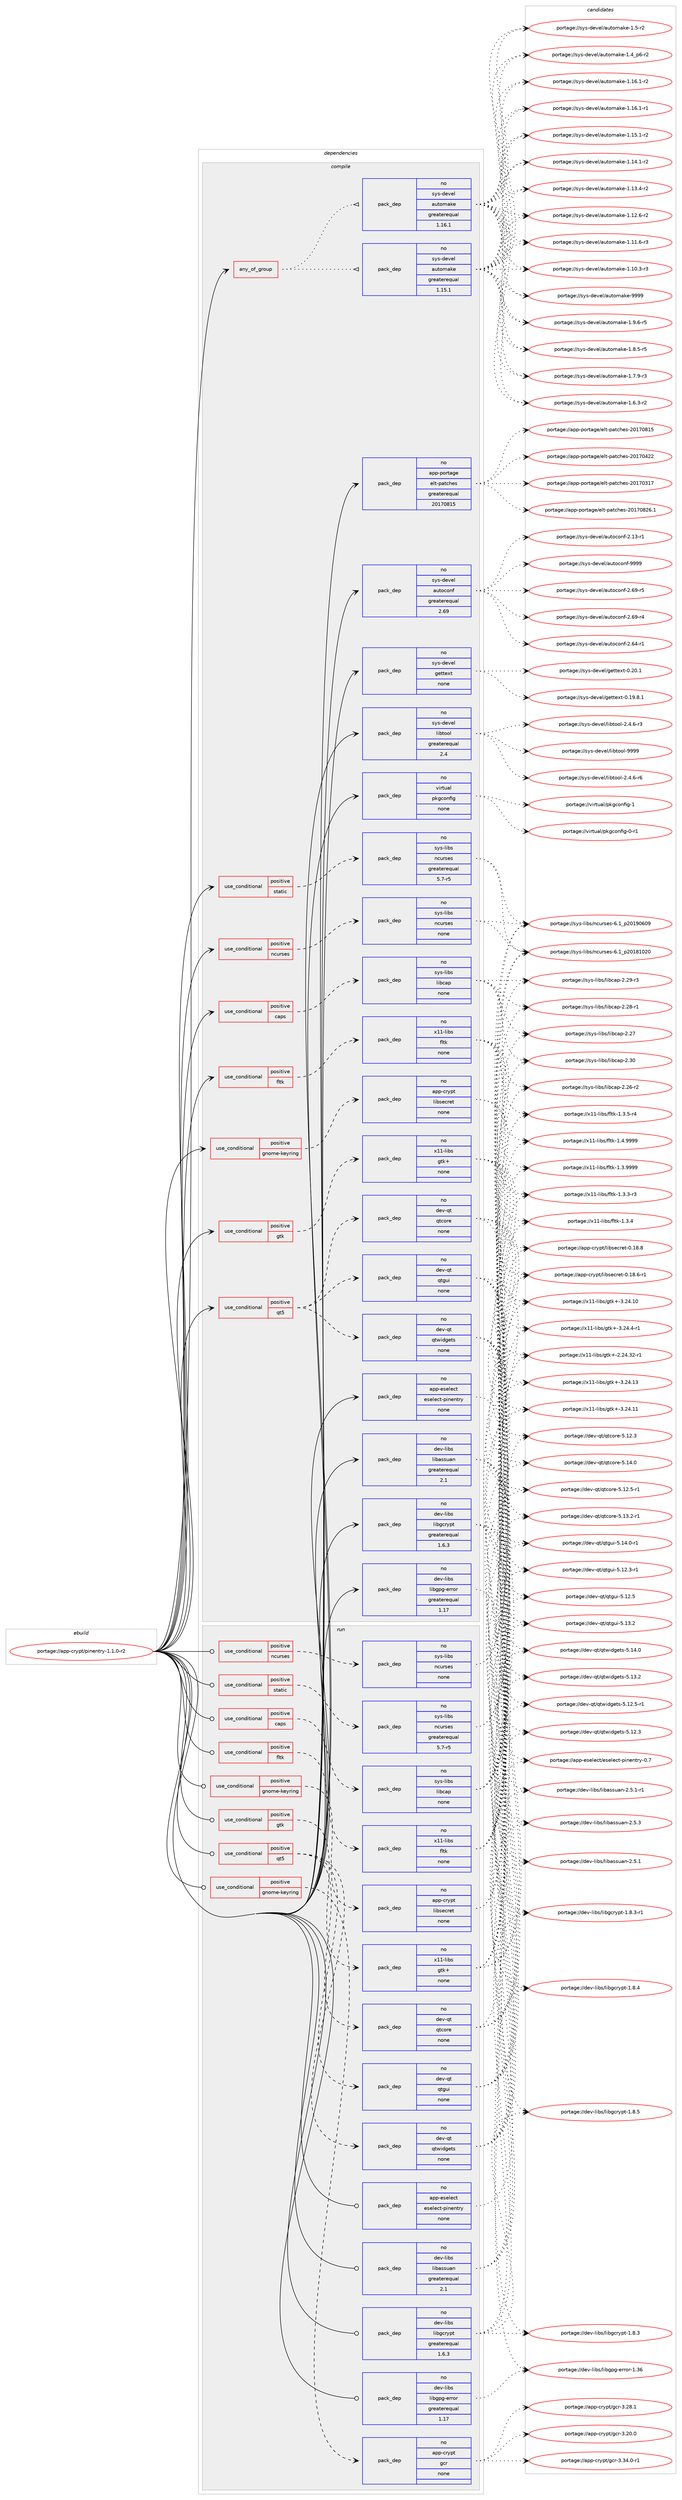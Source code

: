 digraph prolog {

# *************
# Graph options
# *************

newrank=true;
concentrate=true;
compound=true;
graph [rankdir=LR,fontname=Helvetica,fontsize=10,ranksep=1.5];#, ranksep=2.5, nodesep=0.2];
edge  [arrowhead=vee];
node  [fontname=Helvetica,fontsize=10];

# **********
# The ebuild
# **********

subgraph cluster_leftcol {
color=gray;
label=<<i>ebuild</i>>;
id [label="portage://app-crypt/pinentry-1.1.0-r2", color=red, width=4, href="../app-crypt/pinentry-1.1.0-r2.svg"];
}

# ****************
# The dependencies
# ****************

subgraph cluster_midcol {
color=gray;
label=<<i>dependencies</i>>;
subgraph cluster_compile {
fillcolor="#eeeeee";
style=filled;
label=<<i>compile</i>>;
subgraph any8232 {
dependency641762 [label=<<TABLE BORDER="0" CELLBORDER="1" CELLSPACING="0" CELLPADDING="4"><TR><TD CELLPADDING="10">any_of_group</TD></TR></TABLE>>, shape=none, color=red];subgraph pack482035 {
dependency641763 [label=<<TABLE BORDER="0" CELLBORDER="1" CELLSPACING="0" CELLPADDING="4" WIDTH="220"><TR><TD ROWSPAN="6" CELLPADDING="30">pack_dep</TD></TR><TR><TD WIDTH="110">no</TD></TR><TR><TD>sys-devel</TD></TR><TR><TD>automake</TD></TR><TR><TD>greaterequal</TD></TR><TR><TD>1.16.1</TD></TR></TABLE>>, shape=none, color=blue];
}
dependency641762:e -> dependency641763:w [weight=20,style="dotted",arrowhead="oinv"];
subgraph pack482036 {
dependency641764 [label=<<TABLE BORDER="0" CELLBORDER="1" CELLSPACING="0" CELLPADDING="4" WIDTH="220"><TR><TD ROWSPAN="6" CELLPADDING="30">pack_dep</TD></TR><TR><TD WIDTH="110">no</TD></TR><TR><TD>sys-devel</TD></TR><TR><TD>automake</TD></TR><TR><TD>greaterequal</TD></TR><TR><TD>1.15.1</TD></TR></TABLE>>, shape=none, color=blue];
}
dependency641762:e -> dependency641764:w [weight=20,style="dotted",arrowhead="oinv"];
}
id:e -> dependency641762:w [weight=20,style="solid",arrowhead="vee"];
subgraph cond151204 {
dependency641765 [label=<<TABLE BORDER="0" CELLBORDER="1" CELLSPACING="0" CELLPADDING="4"><TR><TD ROWSPAN="3" CELLPADDING="10">use_conditional</TD></TR><TR><TD>positive</TD></TR><TR><TD>caps</TD></TR></TABLE>>, shape=none, color=red];
subgraph pack482037 {
dependency641766 [label=<<TABLE BORDER="0" CELLBORDER="1" CELLSPACING="0" CELLPADDING="4" WIDTH="220"><TR><TD ROWSPAN="6" CELLPADDING="30">pack_dep</TD></TR><TR><TD WIDTH="110">no</TD></TR><TR><TD>sys-libs</TD></TR><TR><TD>libcap</TD></TR><TR><TD>none</TD></TR><TR><TD></TD></TR></TABLE>>, shape=none, color=blue];
}
dependency641765:e -> dependency641766:w [weight=20,style="dashed",arrowhead="vee"];
}
id:e -> dependency641765:w [weight=20,style="solid",arrowhead="vee"];
subgraph cond151205 {
dependency641767 [label=<<TABLE BORDER="0" CELLBORDER="1" CELLSPACING="0" CELLPADDING="4"><TR><TD ROWSPAN="3" CELLPADDING="10">use_conditional</TD></TR><TR><TD>positive</TD></TR><TR><TD>fltk</TD></TR></TABLE>>, shape=none, color=red];
subgraph pack482038 {
dependency641768 [label=<<TABLE BORDER="0" CELLBORDER="1" CELLSPACING="0" CELLPADDING="4" WIDTH="220"><TR><TD ROWSPAN="6" CELLPADDING="30">pack_dep</TD></TR><TR><TD WIDTH="110">no</TD></TR><TR><TD>x11-libs</TD></TR><TR><TD>fltk</TD></TR><TR><TD>none</TD></TR><TR><TD></TD></TR></TABLE>>, shape=none, color=blue];
}
dependency641767:e -> dependency641768:w [weight=20,style="dashed",arrowhead="vee"];
}
id:e -> dependency641767:w [weight=20,style="solid",arrowhead="vee"];
subgraph cond151206 {
dependency641769 [label=<<TABLE BORDER="0" CELLBORDER="1" CELLSPACING="0" CELLPADDING="4"><TR><TD ROWSPAN="3" CELLPADDING="10">use_conditional</TD></TR><TR><TD>positive</TD></TR><TR><TD>gnome-keyring</TD></TR></TABLE>>, shape=none, color=red];
subgraph pack482039 {
dependency641770 [label=<<TABLE BORDER="0" CELLBORDER="1" CELLSPACING="0" CELLPADDING="4" WIDTH="220"><TR><TD ROWSPAN="6" CELLPADDING="30">pack_dep</TD></TR><TR><TD WIDTH="110">no</TD></TR><TR><TD>app-crypt</TD></TR><TR><TD>libsecret</TD></TR><TR><TD>none</TD></TR><TR><TD></TD></TR></TABLE>>, shape=none, color=blue];
}
dependency641769:e -> dependency641770:w [weight=20,style="dashed",arrowhead="vee"];
}
id:e -> dependency641769:w [weight=20,style="solid",arrowhead="vee"];
subgraph cond151207 {
dependency641771 [label=<<TABLE BORDER="0" CELLBORDER="1" CELLSPACING="0" CELLPADDING="4"><TR><TD ROWSPAN="3" CELLPADDING="10">use_conditional</TD></TR><TR><TD>positive</TD></TR><TR><TD>gtk</TD></TR></TABLE>>, shape=none, color=red];
subgraph pack482040 {
dependency641772 [label=<<TABLE BORDER="0" CELLBORDER="1" CELLSPACING="0" CELLPADDING="4" WIDTH="220"><TR><TD ROWSPAN="6" CELLPADDING="30">pack_dep</TD></TR><TR><TD WIDTH="110">no</TD></TR><TR><TD>x11-libs</TD></TR><TR><TD>gtk+</TD></TR><TR><TD>none</TD></TR><TR><TD></TD></TR></TABLE>>, shape=none, color=blue];
}
dependency641771:e -> dependency641772:w [weight=20,style="dashed",arrowhead="vee"];
}
id:e -> dependency641771:w [weight=20,style="solid",arrowhead="vee"];
subgraph cond151208 {
dependency641773 [label=<<TABLE BORDER="0" CELLBORDER="1" CELLSPACING="0" CELLPADDING="4"><TR><TD ROWSPAN="3" CELLPADDING="10">use_conditional</TD></TR><TR><TD>positive</TD></TR><TR><TD>ncurses</TD></TR></TABLE>>, shape=none, color=red];
subgraph pack482041 {
dependency641774 [label=<<TABLE BORDER="0" CELLBORDER="1" CELLSPACING="0" CELLPADDING="4" WIDTH="220"><TR><TD ROWSPAN="6" CELLPADDING="30">pack_dep</TD></TR><TR><TD WIDTH="110">no</TD></TR><TR><TD>sys-libs</TD></TR><TR><TD>ncurses</TD></TR><TR><TD>none</TD></TR><TR><TD></TD></TR></TABLE>>, shape=none, color=blue];
}
dependency641773:e -> dependency641774:w [weight=20,style="dashed",arrowhead="vee"];
}
id:e -> dependency641773:w [weight=20,style="solid",arrowhead="vee"];
subgraph cond151209 {
dependency641775 [label=<<TABLE BORDER="0" CELLBORDER="1" CELLSPACING="0" CELLPADDING="4"><TR><TD ROWSPAN="3" CELLPADDING="10">use_conditional</TD></TR><TR><TD>positive</TD></TR><TR><TD>qt5</TD></TR></TABLE>>, shape=none, color=red];
subgraph pack482042 {
dependency641776 [label=<<TABLE BORDER="0" CELLBORDER="1" CELLSPACING="0" CELLPADDING="4" WIDTH="220"><TR><TD ROWSPAN="6" CELLPADDING="30">pack_dep</TD></TR><TR><TD WIDTH="110">no</TD></TR><TR><TD>dev-qt</TD></TR><TR><TD>qtcore</TD></TR><TR><TD>none</TD></TR><TR><TD></TD></TR></TABLE>>, shape=none, color=blue];
}
dependency641775:e -> dependency641776:w [weight=20,style="dashed",arrowhead="vee"];
subgraph pack482043 {
dependency641777 [label=<<TABLE BORDER="0" CELLBORDER="1" CELLSPACING="0" CELLPADDING="4" WIDTH="220"><TR><TD ROWSPAN="6" CELLPADDING="30">pack_dep</TD></TR><TR><TD WIDTH="110">no</TD></TR><TR><TD>dev-qt</TD></TR><TR><TD>qtgui</TD></TR><TR><TD>none</TD></TR><TR><TD></TD></TR></TABLE>>, shape=none, color=blue];
}
dependency641775:e -> dependency641777:w [weight=20,style="dashed",arrowhead="vee"];
subgraph pack482044 {
dependency641778 [label=<<TABLE BORDER="0" CELLBORDER="1" CELLSPACING="0" CELLPADDING="4" WIDTH="220"><TR><TD ROWSPAN="6" CELLPADDING="30">pack_dep</TD></TR><TR><TD WIDTH="110">no</TD></TR><TR><TD>dev-qt</TD></TR><TR><TD>qtwidgets</TD></TR><TR><TD>none</TD></TR><TR><TD></TD></TR></TABLE>>, shape=none, color=blue];
}
dependency641775:e -> dependency641778:w [weight=20,style="dashed",arrowhead="vee"];
}
id:e -> dependency641775:w [weight=20,style="solid",arrowhead="vee"];
subgraph cond151210 {
dependency641779 [label=<<TABLE BORDER="0" CELLBORDER="1" CELLSPACING="0" CELLPADDING="4"><TR><TD ROWSPAN="3" CELLPADDING="10">use_conditional</TD></TR><TR><TD>positive</TD></TR><TR><TD>static</TD></TR></TABLE>>, shape=none, color=red];
subgraph pack482045 {
dependency641780 [label=<<TABLE BORDER="0" CELLBORDER="1" CELLSPACING="0" CELLPADDING="4" WIDTH="220"><TR><TD ROWSPAN="6" CELLPADDING="30">pack_dep</TD></TR><TR><TD WIDTH="110">no</TD></TR><TR><TD>sys-libs</TD></TR><TR><TD>ncurses</TD></TR><TR><TD>greaterequal</TD></TR><TR><TD>5.7-r5</TD></TR></TABLE>>, shape=none, color=blue];
}
dependency641779:e -> dependency641780:w [weight=20,style="dashed",arrowhead="vee"];
}
id:e -> dependency641779:w [weight=20,style="solid",arrowhead="vee"];
subgraph pack482046 {
dependency641781 [label=<<TABLE BORDER="0" CELLBORDER="1" CELLSPACING="0" CELLPADDING="4" WIDTH="220"><TR><TD ROWSPAN="6" CELLPADDING="30">pack_dep</TD></TR><TR><TD WIDTH="110">no</TD></TR><TR><TD>app-eselect</TD></TR><TR><TD>eselect-pinentry</TD></TR><TR><TD>none</TD></TR><TR><TD></TD></TR></TABLE>>, shape=none, color=blue];
}
id:e -> dependency641781:w [weight=20,style="solid",arrowhead="vee"];
subgraph pack482047 {
dependency641782 [label=<<TABLE BORDER="0" CELLBORDER="1" CELLSPACING="0" CELLPADDING="4" WIDTH="220"><TR><TD ROWSPAN="6" CELLPADDING="30">pack_dep</TD></TR><TR><TD WIDTH="110">no</TD></TR><TR><TD>app-portage</TD></TR><TR><TD>elt-patches</TD></TR><TR><TD>greaterequal</TD></TR><TR><TD>20170815</TD></TR></TABLE>>, shape=none, color=blue];
}
id:e -> dependency641782:w [weight=20,style="solid",arrowhead="vee"];
subgraph pack482048 {
dependency641783 [label=<<TABLE BORDER="0" CELLBORDER="1" CELLSPACING="0" CELLPADDING="4" WIDTH="220"><TR><TD ROWSPAN="6" CELLPADDING="30">pack_dep</TD></TR><TR><TD WIDTH="110">no</TD></TR><TR><TD>dev-libs</TD></TR><TR><TD>libassuan</TD></TR><TR><TD>greaterequal</TD></TR><TR><TD>2.1</TD></TR></TABLE>>, shape=none, color=blue];
}
id:e -> dependency641783:w [weight=20,style="solid",arrowhead="vee"];
subgraph pack482049 {
dependency641784 [label=<<TABLE BORDER="0" CELLBORDER="1" CELLSPACING="0" CELLPADDING="4" WIDTH="220"><TR><TD ROWSPAN="6" CELLPADDING="30">pack_dep</TD></TR><TR><TD WIDTH="110">no</TD></TR><TR><TD>dev-libs</TD></TR><TR><TD>libgcrypt</TD></TR><TR><TD>greaterequal</TD></TR><TR><TD>1.6.3</TD></TR></TABLE>>, shape=none, color=blue];
}
id:e -> dependency641784:w [weight=20,style="solid",arrowhead="vee"];
subgraph pack482050 {
dependency641785 [label=<<TABLE BORDER="0" CELLBORDER="1" CELLSPACING="0" CELLPADDING="4" WIDTH="220"><TR><TD ROWSPAN="6" CELLPADDING="30">pack_dep</TD></TR><TR><TD WIDTH="110">no</TD></TR><TR><TD>dev-libs</TD></TR><TR><TD>libgpg-error</TD></TR><TR><TD>greaterequal</TD></TR><TR><TD>1.17</TD></TR></TABLE>>, shape=none, color=blue];
}
id:e -> dependency641785:w [weight=20,style="solid",arrowhead="vee"];
subgraph pack482051 {
dependency641786 [label=<<TABLE BORDER="0" CELLBORDER="1" CELLSPACING="0" CELLPADDING="4" WIDTH="220"><TR><TD ROWSPAN="6" CELLPADDING="30">pack_dep</TD></TR><TR><TD WIDTH="110">no</TD></TR><TR><TD>sys-devel</TD></TR><TR><TD>autoconf</TD></TR><TR><TD>greaterequal</TD></TR><TR><TD>2.69</TD></TR></TABLE>>, shape=none, color=blue];
}
id:e -> dependency641786:w [weight=20,style="solid",arrowhead="vee"];
subgraph pack482052 {
dependency641787 [label=<<TABLE BORDER="0" CELLBORDER="1" CELLSPACING="0" CELLPADDING="4" WIDTH="220"><TR><TD ROWSPAN="6" CELLPADDING="30">pack_dep</TD></TR><TR><TD WIDTH="110">no</TD></TR><TR><TD>sys-devel</TD></TR><TR><TD>gettext</TD></TR><TR><TD>none</TD></TR><TR><TD></TD></TR></TABLE>>, shape=none, color=blue];
}
id:e -> dependency641787:w [weight=20,style="solid",arrowhead="vee"];
subgraph pack482053 {
dependency641788 [label=<<TABLE BORDER="0" CELLBORDER="1" CELLSPACING="0" CELLPADDING="4" WIDTH="220"><TR><TD ROWSPAN="6" CELLPADDING="30">pack_dep</TD></TR><TR><TD WIDTH="110">no</TD></TR><TR><TD>sys-devel</TD></TR><TR><TD>libtool</TD></TR><TR><TD>greaterequal</TD></TR><TR><TD>2.4</TD></TR></TABLE>>, shape=none, color=blue];
}
id:e -> dependency641788:w [weight=20,style="solid",arrowhead="vee"];
subgraph pack482054 {
dependency641789 [label=<<TABLE BORDER="0" CELLBORDER="1" CELLSPACING="0" CELLPADDING="4" WIDTH="220"><TR><TD ROWSPAN="6" CELLPADDING="30">pack_dep</TD></TR><TR><TD WIDTH="110">no</TD></TR><TR><TD>virtual</TD></TR><TR><TD>pkgconfig</TD></TR><TR><TD>none</TD></TR><TR><TD></TD></TR></TABLE>>, shape=none, color=blue];
}
id:e -> dependency641789:w [weight=20,style="solid",arrowhead="vee"];
}
subgraph cluster_compileandrun {
fillcolor="#eeeeee";
style=filled;
label=<<i>compile and run</i>>;
}
subgraph cluster_run {
fillcolor="#eeeeee";
style=filled;
label=<<i>run</i>>;
subgraph cond151211 {
dependency641790 [label=<<TABLE BORDER="0" CELLBORDER="1" CELLSPACING="0" CELLPADDING="4"><TR><TD ROWSPAN="3" CELLPADDING="10">use_conditional</TD></TR><TR><TD>positive</TD></TR><TR><TD>caps</TD></TR></TABLE>>, shape=none, color=red];
subgraph pack482055 {
dependency641791 [label=<<TABLE BORDER="0" CELLBORDER="1" CELLSPACING="0" CELLPADDING="4" WIDTH="220"><TR><TD ROWSPAN="6" CELLPADDING="30">pack_dep</TD></TR><TR><TD WIDTH="110">no</TD></TR><TR><TD>sys-libs</TD></TR><TR><TD>libcap</TD></TR><TR><TD>none</TD></TR><TR><TD></TD></TR></TABLE>>, shape=none, color=blue];
}
dependency641790:e -> dependency641791:w [weight=20,style="dashed",arrowhead="vee"];
}
id:e -> dependency641790:w [weight=20,style="solid",arrowhead="odot"];
subgraph cond151212 {
dependency641792 [label=<<TABLE BORDER="0" CELLBORDER="1" CELLSPACING="0" CELLPADDING="4"><TR><TD ROWSPAN="3" CELLPADDING="10">use_conditional</TD></TR><TR><TD>positive</TD></TR><TR><TD>fltk</TD></TR></TABLE>>, shape=none, color=red];
subgraph pack482056 {
dependency641793 [label=<<TABLE BORDER="0" CELLBORDER="1" CELLSPACING="0" CELLPADDING="4" WIDTH="220"><TR><TD ROWSPAN="6" CELLPADDING="30">pack_dep</TD></TR><TR><TD WIDTH="110">no</TD></TR><TR><TD>x11-libs</TD></TR><TR><TD>fltk</TD></TR><TR><TD>none</TD></TR><TR><TD></TD></TR></TABLE>>, shape=none, color=blue];
}
dependency641792:e -> dependency641793:w [weight=20,style="dashed",arrowhead="vee"];
}
id:e -> dependency641792:w [weight=20,style="solid",arrowhead="odot"];
subgraph cond151213 {
dependency641794 [label=<<TABLE BORDER="0" CELLBORDER="1" CELLSPACING="0" CELLPADDING="4"><TR><TD ROWSPAN="3" CELLPADDING="10">use_conditional</TD></TR><TR><TD>positive</TD></TR><TR><TD>gnome-keyring</TD></TR></TABLE>>, shape=none, color=red];
subgraph pack482057 {
dependency641795 [label=<<TABLE BORDER="0" CELLBORDER="1" CELLSPACING="0" CELLPADDING="4" WIDTH="220"><TR><TD ROWSPAN="6" CELLPADDING="30">pack_dep</TD></TR><TR><TD WIDTH="110">no</TD></TR><TR><TD>app-crypt</TD></TR><TR><TD>gcr</TD></TR><TR><TD>none</TD></TR><TR><TD></TD></TR></TABLE>>, shape=none, color=blue];
}
dependency641794:e -> dependency641795:w [weight=20,style="dashed",arrowhead="vee"];
}
id:e -> dependency641794:w [weight=20,style="solid",arrowhead="odot"];
subgraph cond151214 {
dependency641796 [label=<<TABLE BORDER="0" CELLBORDER="1" CELLSPACING="0" CELLPADDING="4"><TR><TD ROWSPAN="3" CELLPADDING="10">use_conditional</TD></TR><TR><TD>positive</TD></TR><TR><TD>gnome-keyring</TD></TR></TABLE>>, shape=none, color=red];
subgraph pack482058 {
dependency641797 [label=<<TABLE BORDER="0" CELLBORDER="1" CELLSPACING="0" CELLPADDING="4" WIDTH="220"><TR><TD ROWSPAN="6" CELLPADDING="30">pack_dep</TD></TR><TR><TD WIDTH="110">no</TD></TR><TR><TD>app-crypt</TD></TR><TR><TD>libsecret</TD></TR><TR><TD>none</TD></TR><TR><TD></TD></TR></TABLE>>, shape=none, color=blue];
}
dependency641796:e -> dependency641797:w [weight=20,style="dashed",arrowhead="vee"];
}
id:e -> dependency641796:w [weight=20,style="solid",arrowhead="odot"];
subgraph cond151215 {
dependency641798 [label=<<TABLE BORDER="0" CELLBORDER="1" CELLSPACING="0" CELLPADDING="4"><TR><TD ROWSPAN="3" CELLPADDING="10">use_conditional</TD></TR><TR><TD>positive</TD></TR><TR><TD>gtk</TD></TR></TABLE>>, shape=none, color=red];
subgraph pack482059 {
dependency641799 [label=<<TABLE BORDER="0" CELLBORDER="1" CELLSPACING="0" CELLPADDING="4" WIDTH="220"><TR><TD ROWSPAN="6" CELLPADDING="30">pack_dep</TD></TR><TR><TD WIDTH="110">no</TD></TR><TR><TD>x11-libs</TD></TR><TR><TD>gtk+</TD></TR><TR><TD>none</TD></TR><TR><TD></TD></TR></TABLE>>, shape=none, color=blue];
}
dependency641798:e -> dependency641799:w [weight=20,style="dashed",arrowhead="vee"];
}
id:e -> dependency641798:w [weight=20,style="solid",arrowhead="odot"];
subgraph cond151216 {
dependency641800 [label=<<TABLE BORDER="0" CELLBORDER="1" CELLSPACING="0" CELLPADDING="4"><TR><TD ROWSPAN="3" CELLPADDING="10">use_conditional</TD></TR><TR><TD>positive</TD></TR><TR><TD>ncurses</TD></TR></TABLE>>, shape=none, color=red];
subgraph pack482060 {
dependency641801 [label=<<TABLE BORDER="0" CELLBORDER="1" CELLSPACING="0" CELLPADDING="4" WIDTH="220"><TR><TD ROWSPAN="6" CELLPADDING="30">pack_dep</TD></TR><TR><TD WIDTH="110">no</TD></TR><TR><TD>sys-libs</TD></TR><TR><TD>ncurses</TD></TR><TR><TD>none</TD></TR><TR><TD></TD></TR></TABLE>>, shape=none, color=blue];
}
dependency641800:e -> dependency641801:w [weight=20,style="dashed",arrowhead="vee"];
}
id:e -> dependency641800:w [weight=20,style="solid",arrowhead="odot"];
subgraph cond151217 {
dependency641802 [label=<<TABLE BORDER="0" CELLBORDER="1" CELLSPACING="0" CELLPADDING="4"><TR><TD ROWSPAN="3" CELLPADDING="10">use_conditional</TD></TR><TR><TD>positive</TD></TR><TR><TD>qt5</TD></TR></TABLE>>, shape=none, color=red];
subgraph pack482061 {
dependency641803 [label=<<TABLE BORDER="0" CELLBORDER="1" CELLSPACING="0" CELLPADDING="4" WIDTH="220"><TR><TD ROWSPAN="6" CELLPADDING="30">pack_dep</TD></TR><TR><TD WIDTH="110">no</TD></TR><TR><TD>dev-qt</TD></TR><TR><TD>qtcore</TD></TR><TR><TD>none</TD></TR><TR><TD></TD></TR></TABLE>>, shape=none, color=blue];
}
dependency641802:e -> dependency641803:w [weight=20,style="dashed",arrowhead="vee"];
subgraph pack482062 {
dependency641804 [label=<<TABLE BORDER="0" CELLBORDER="1" CELLSPACING="0" CELLPADDING="4" WIDTH="220"><TR><TD ROWSPAN="6" CELLPADDING="30">pack_dep</TD></TR><TR><TD WIDTH="110">no</TD></TR><TR><TD>dev-qt</TD></TR><TR><TD>qtgui</TD></TR><TR><TD>none</TD></TR><TR><TD></TD></TR></TABLE>>, shape=none, color=blue];
}
dependency641802:e -> dependency641804:w [weight=20,style="dashed",arrowhead="vee"];
subgraph pack482063 {
dependency641805 [label=<<TABLE BORDER="0" CELLBORDER="1" CELLSPACING="0" CELLPADDING="4" WIDTH="220"><TR><TD ROWSPAN="6" CELLPADDING="30">pack_dep</TD></TR><TR><TD WIDTH="110">no</TD></TR><TR><TD>dev-qt</TD></TR><TR><TD>qtwidgets</TD></TR><TR><TD>none</TD></TR><TR><TD></TD></TR></TABLE>>, shape=none, color=blue];
}
dependency641802:e -> dependency641805:w [weight=20,style="dashed",arrowhead="vee"];
}
id:e -> dependency641802:w [weight=20,style="solid",arrowhead="odot"];
subgraph cond151218 {
dependency641806 [label=<<TABLE BORDER="0" CELLBORDER="1" CELLSPACING="0" CELLPADDING="4"><TR><TD ROWSPAN="3" CELLPADDING="10">use_conditional</TD></TR><TR><TD>positive</TD></TR><TR><TD>static</TD></TR></TABLE>>, shape=none, color=red];
subgraph pack482064 {
dependency641807 [label=<<TABLE BORDER="0" CELLBORDER="1" CELLSPACING="0" CELLPADDING="4" WIDTH="220"><TR><TD ROWSPAN="6" CELLPADDING="30">pack_dep</TD></TR><TR><TD WIDTH="110">no</TD></TR><TR><TD>sys-libs</TD></TR><TR><TD>ncurses</TD></TR><TR><TD>greaterequal</TD></TR><TR><TD>5.7-r5</TD></TR></TABLE>>, shape=none, color=blue];
}
dependency641806:e -> dependency641807:w [weight=20,style="dashed",arrowhead="vee"];
}
id:e -> dependency641806:w [weight=20,style="solid",arrowhead="odot"];
subgraph pack482065 {
dependency641808 [label=<<TABLE BORDER="0" CELLBORDER="1" CELLSPACING="0" CELLPADDING="4" WIDTH="220"><TR><TD ROWSPAN="6" CELLPADDING="30">pack_dep</TD></TR><TR><TD WIDTH="110">no</TD></TR><TR><TD>app-eselect</TD></TR><TR><TD>eselect-pinentry</TD></TR><TR><TD>none</TD></TR><TR><TD></TD></TR></TABLE>>, shape=none, color=blue];
}
id:e -> dependency641808:w [weight=20,style="solid",arrowhead="odot"];
subgraph pack482066 {
dependency641809 [label=<<TABLE BORDER="0" CELLBORDER="1" CELLSPACING="0" CELLPADDING="4" WIDTH="220"><TR><TD ROWSPAN="6" CELLPADDING="30">pack_dep</TD></TR><TR><TD WIDTH="110">no</TD></TR><TR><TD>dev-libs</TD></TR><TR><TD>libassuan</TD></TR><TR><TD>greaterequal</TD></TR><TR><TD>2.1</TD></TR></TABLE>>, shape=none, color=blue];
}
id:e -> dependency641809:w [weight=20,style="solid",arrowhead="odot"];
subgraph pack482067 {
dependency641810 [label=<<TABLE BORDER="0" CELLBORDER="1" CELLSPACING="0" CELLPADDING="4" WIDTH="220"><TR><TD ROWSPAN="6" CELLPADDING="30">pack_dep</TD></TR><TR><TD WIDTH="110">no</TD></TR><TR><TD>dev-libs</TD></TR><TR><TD>libgcrypt</TD></TR><TR><TD>greaterequal</TD></TR><TR><TD>1.6.3</TD></TR></TABLE>>, shape=none, color=blue];
}
id:e -> dependency641810:w [weight=20,style="solid",arrowhead="odot"];
subgraph pack482068 {
dependency641811 [label=<<TABLE BORDER="0" CELLBORDER="1" CELLSPACING="0" CELLPADDING="4" WIDTH="220"><TR><TD ROWSPAN="6" CELLPADDING="30">pack_dep</TD></TR><TR><TD WIDTH="110">no</TD></TR><TR><TD>dev-libs</TD></TR><TR><TD>libgpg-error</TD></TR><TR><TD>greaterequal</TD></TR><TR><TD>1.17</TD></TR></TABLE>>, shape=none, color=blue];
}
id:e -> dependency641811:w [weight=20,style="solid",arrowhead="odot"];
}
}

# **************
# The candidates
# **************

subgraph cluster_choices {
rank=same;
color=gray;
label=<<i>candidates</i>>;

subgraph choice482035 {
color=black;
nodesep=1;
choice115121115451001011181011084797117116111109971071014557575757 [label="portage://sys-devel/automake-9999", color=red, width=4,href="../sys-devel/automake-9999.svg"];
choice115121115451001011181011084797117116111109971071014549465746544511453 [label="portage://sys-devel/automake-1.9.6-r5", color=red, width=4,href="../sys-devel/automake-1.9.6-r5.svg"];
choice115121115451001011181011084797117116111109971071014549465646534511453 [label="portage://sys-devel/automake-1.8.5-r5", color=red, width=4,href="../sys-devel/automake-1.8.5-r5.svg"];
choice115121115451001011181011084797117116111109971071014549465546574511451 [label="portage://sys-devel/automake-1.7.9-r3", color=red, width=4,href="../sys-devel/automake-1.7.9-r3.svg"];
choice115121115451001011181011084797117116111109971071014549465446514511450 [label="portage://sys-devel/automake-1.6.3-r2", color=red, width=4,href="../sys-devel/automake-1.6.3-r2.svg"];
choice11512111545100101118101108479711711611110997107101454946534511450 [label="portage://sys-devel/automake-1.5-r2", color=red, width=4,href="../sys-devel/automake-1.5-r2.svg"];
choice115121115451001011181011084797117116111109971071014549465295112544511450 [label="portage://sys-devel/automake-1.4_p6-r2", color=red, width=4,href="../sys-devel/automake-1.4_p6-r2.svg"];
choice11512111545100101118101108479711711611110997107101454946495446494511450 [label="portage://sys-devel/automake-1.16.1-r2", color=red, width=4,href="../sys-devel/automake-1.16.1-r2.svg"];
choice11512111545100101118101108479711711611110997107101454946495446494511449 [label="portage://sys-devel/automake-1.16.1-r1", color=red, width=4,href="../sys-devel/automake-1.16.1-r1.svg"];
choice11512111545100101118101108479711711611110997107101454946495346494511450 [label="portage://sys-devel/automake-1.15.1-r2", color=red, width=4,href="../sys-devel/automake-1.15.1-r2.svg"];
choice11512111545100101118101108479711711611110997107101454946495246494511450 [label="portage://sys-devel/automake-1.14.1-r2", color=red, width=4,href="../sys-devel/automake-1.14.1-r2.svg"];
choice11512111545100101118101108479711711611110997107101454946495146524511450 [label="portage://sys-devel/automake-1.13.4-r2", color=red, width=4,href="../sys-devel/automake-1.13.4-r2.svg"];
choice11512111545100101118101108479711711611110997107101454946495046544511450 [label="portage://sys-devel/automake-1.12.6-r2", color=red, width=4,href="../sys-devel/automake-1.12.6-r2.svg"];
choice11512111545100101118101108479711711611110997107101454946494946544511451 [label="portage://sys-devel/automake-1.11.6-r3", color=red, width=4,href="../sys-devel/automake-1.11.6-r3.svg"];
choice11512111545100101118101108479711711611110997107101454946494846514511451 [label="portage://sys-devel/automake-1.10.3-r3", color=red, width=4,href="../sys-devel/automake-1.10.3-r3.svg"];
dependency641763:e -> choice115121115451001011181011084797117116111109971071014557575757:w [style=dotted,weight="100"];
dependency641763:e -> choice115121115451001011181011084797117116111109971071014549465746544511453:w [style=dotted,weight="100"];
dependency641763:e -> choice115121115451001011181011084797117116111109971071014549465646534511453:w [style=dotted,weight="100"];
dependency641763:e -> choice115121115451001011181011084797117116111109971071014549465546574511451:w [style=dotted,weight="100"];
dependency641763:e -> choice115121115451001011181011084797117116111109971071014549465446514511450:w [style=dotted,weight="100"];
dependency641763:e -> choice11512111545100101118101108479711711611110997107101454946534511450:w [style=dotted,weight="100"];
dependency641763:e -> choice115121115451001011181011084797117116111109971071014549465295112544511450:w [style=dotted,weight="100"];
dependency641763:e -> choice11512111545100101118101108479711711611110997107101454946495446494511450:w [style=dotted,weight="100"];
dependency641763:e -> choice11512111545100101118101108479711711611110997107101454946495446494511449:w [style=dotted,weight="100"];
dependency641763:e -> choice11512111545100101118101108479711711611110997107101454946495346494511450:w [style=dotted,weight="100"];
dependency641763:e -> choice11512111545100101118101108479711711611110997107101454946495246494511450:w [style=dotted,weight="100"];
dependency641763:e -> choice11512111545100101118101108479711711611110997107101454946495146524511450:w [style=dotted,weight="100"];
dependency641763:e -> choice11512111545100101118101108479711711611110997107101454946495046544511450:w [style=dotted,weight="100"];
dependency641763:e -> choice11512111545100101118101108479711711611110997107101454946494946544511451:w [style=dotted,weight="100"];
dependency641763:e -> choice11512111545100101118101108479711711611110997107101454946494846514511451:w [style=dotted,weight="100"];
}
subgraph choice482036 {
color=black;
nodesep=1;
choice115121115451001011181011084797117116111109971071014557575757 [label="portage://sys-devel/automake-9999", color=red, width=4,href="../sys-devel/automake-9999.svg"];
choice115121115451001011181011084797117116111109971071014549465746544511453 [label="portage://sys-devel/automake-1.9.6-r5", color=red, width=4,href="../sys-devel/automake-1.9.6-r5.svg"];
choice115121115451001011181011084797117116111109971071014549465646534511453 [label="portage://sys-devel/automake-1.8.5-r5", color=red, width=4,href="../sys-devel/automake-1.8.5-r5.svg"];
choice115121115451001011181011084797117116111109971071014549465546574511451 [label="portage://sys-devel/automake-1.7.9-r3", color=red, width=4,href="../sys-devel/automake-1.7.9-r3.svg"];
choice115121115451001011181011084797117116111109971071014549465446514511450 [label="portage://sys-devel/automake-1.6.3-r2", color=red, width=4,href="../sys-devel/automake-1.6.3-r2.svg"];
choice11512111545100101118101108479711711611110997107101454946534511450 [label="portage://sys-devel/automake-1.5-r2", color=red, width=4,href="../sys-devel/automake-1.5-r2.svg"];
choice115121115451001011181011084797117116111109971071014549465295112544511450 [label="portage://sys-devel/automake-1.4_p6-r2", color=red, width=4,href="../sys-devel/automake-1.4_p6-r2.svg"];
choice11512111545100101118101108479711711611110997107101454946495446494511450 [label="portage://sys-devel/automake-1.16.1-r2", color=red, width=4,href="../sys-devel/automake-1.16.1-r2.svg"];
choice11512111545100101118101108479711711611110997107101454946495446494511449 [label="portage://sys-devel/automake-1.16.1-r1", color=red, width=4,href="../sys-devel/automake-1.16.1-r1.svg"];
choice11512111545100101118101108479711711611110997107101454946495346494511450 [label="portage://sys-devel/automake-1.15.1-r2", color=red, width=4,href="../sys-devel/automake-1.15.1-r2.svg"];
choice11512111545100101118101108479711711611110997107101454946495246494511450 [label="portage://sys-devel/automake-1.14.1-r2", color=red, width=4,href="../sys-devel/automake-1.14.1-r2.svg"];
choice11512111545100101118101108479711711611110997107101454946495146524511450 [label="portage://sys-devel/automake-1.13.4-r2", color=red, width=4,href="../sys-devel/automake-1.13.4-r2.svg"];
choice11512111545100101118101108479711711611110997107101454946495046544511450 [label="portage://sys-devel/automake-1.12.6-r2", color=red, width=4,href="../sys-devel/automake-1.12.6-r2.svg"];
choice11512111545100101118101108479711711611110997107101454946494946544511451 [label="portage://sys-devel/automake-1.11.6-r3", color=red, width=4,href="../sys-devel/automake-1.11.6-r3.svg"];
choice11512111545100101118101108479711711611110997107101454946494846514511451 [label="portage://sys-devel/automake-1.10.3-r3", color=red, width=4,href="../sys-devel/automake-1.10.3-r3.svg"];
dependency641764:e -> choice115121115451001011181011084797117116111109971071014557575757:w [style=dotted,weight="100"];
dependency641764:e -> choice115121115451001011181011084797117116111109971071014549465746544511453:w [style=dotted,weight="100"];
dependency641764:e -> choice115121115451001011181011084797117116111109971071014549465646534511453:w [style=dotted,weight="100"];
dependency641764:e -> choice115121115451001011181011084797117116111109971071014549465546574511451:w [style=dotted,weight="100"];
dependency641764:e -> choice115121115451001011181011084797117116111109971071014549465446514511450:w [style=dotted,weight="100"];
dependency641764:e -> choice11512111545100101118101108479711711611110997107101454946534511450:w [style=dotted,weight="100"];
dependency641764:e -> choice115121115451001011181011084797117116111109971071014549465295112544511450:w [style=dotted,weight="100"];
dependency641764:e -> choice11512111545100101118101108479711711611110997107101454946495446494511450:w [style=dotted,weight="100"];
dependency641764:e -> choice11512111545100101118101108479711711611110997107101454946495446494511449:w [style=dotted,weight="100"];
dependency641764:e -> choice11512111545100101118101108479711711611110997107101454946495346494511450:w [style=dotted,weight="100"];
dependency641764:e -> choice11512111545100101118101108479711711611110997107101454946495246494511450:w [style=dotted,weight="100"];
dependency641764:e -> choice11512111545100101118101108479711711611110997107101454946495146524511450:w [style=dotted,weight="100"];
dependency641764:e -> choice11512111545100101118101108479711711611110997107101454946495046544511450:w [style=dotted,weight="100"];
dependency641764:e -> choice11512111545100101118101108479711711611110997107101454946494946544511451:w [style=dotted,weight="100"];
dependency641764:e -> choice11512111545100101118101108479711711611110997107101454946494846514511451:w [style=dotted,weight="100"];
}
subgraph choice482037 {
color=black;
nodesep=1;
choice1151211154510810598115471081059899971124550465148 [label="portage://sys-libs/libcap-2.30", color=red, width=4,href="../sys-libs/libcap-2.30.svg"];
choice11512111545108105981154710810598999711245504650574511451 [label="portage://sys-libs/libcap-2.29-r3", color=red, width=4,href="../sys-libs/libcap-2.29-r3.svg"];
choice11512111545108105981154710810598999711245504650564511449 [label="portage://sys-libs/libcap-2.28-r1", color=red, width=4,href="../sys-libs/libcap-2.28-r1.svg"];
choice1151211154510810598115471081059899971124550465055 [label="portage://sys-libs/libcap-2.27", color=red, width=4,href="../sys-libs/libcap-2.27.svg"];
choice11512111545108105981154710810598999711245504650544511450 [label="portage://sys-libs/libcap-2.26-r2", color=red, width=4,href="../sys-libs/libcap-2.26-r2.svg"];
dependency641766:e -> choice1151211154510810598115471081059899971124550465148:w [style=dotted,weight="100"];
dependency641766:e -> choice11512111545108105981154710810598999711245504650574511451:w [style=dotted,weight="100"];
dependency641766:e -> choice11512111545108105981154710810598999711245504650564511449:w [style=dotted,weight="100"];
dependency641766:e -> choice1151211154510810598115471081059899971124550465055:w [style=dotted,weight="100"];
dependency641766:e -> choice11512111545108105981154710810598999711245504650544511450:w [style=dotted,weight="100"];
}
subgraph choice482038 {
color=black;
nodesep=1;
choice1204949451081059811547102108116107454946524657575757 [label="portage://x11-libs/fltk-1.4.9999", color=red, width=4,href="../x11-libs/fltk-1.4.9999.svg"];
choice1204949451081059811547102108116107454946514657575757 [label="portage://x11-libs/fltk-1.3.9999", color=red, width=4,href="../x11-libs/fltk-1.3.9999.svg"];
choice12049494510810598115471021081161074549465146534511452 [label="portage://x11-libs/fltk-1.3.5-r4", color=red, width=4,href="../x11-libs/fltk-1.3.5-r4.svg"];
choice1204949451081059811547102108116107454946514652 [label="portage://x11-libs/fltk-1.3.4", color=red, width=4,href="../x11-libs/fltk-1.3.4.svg"];
choice12049494510810598115471021081161074549465146514511451 [label="portage://x11-libs/fltk-1.3.3-r3", color=red, width=4,href="../x11-libs/fltk-1.3.3-r3.svg"];
dependency641768:e -> choice1204949451081059811547102108116107454946524657575757:w [style=dotted,weight="100"];
dependency641768:e -> choice1204949451081059811547102108116107454946514657575757:w [style=dotted,weight="100"];
dependency641768:e -> choice12049494510810598115471021081161074549465146534511452:w [style=dotted,weight="100"];
dependency641768:e -> choice1204949451081059811547102108116107454946514652:w [style=dotted,weight="100"];
dependency641768:e -> choice12049494510810598115471021081161074549465146514511451:w [style=dotted,weight="100"];
}
subgraph choice482039 {
color=black;
nodesep=1;
choice97112112459911412111211647108105981151019911410111645484649564656 [label="portage://app-crypt/libsecret-0.18.8", color=red, width=4,href="../app-crypt/libsecret-0.18.8.svg"];
choice971121124599114121112116471081059811510199114101116454846495646544511449 [label="portage://app-crypt/libsecret-0.18.6-r1", color=red, width=4,href="../app-crypt/libsecret-0.18.6-r1.svg"];
dependency641770:e -> choice97112112459911412111211647108105981151019911410111645484649564656:w [style=dotted,weight="100"];
dependency641770:e -> choice971121124599114121112116471081059811510199114101116454846495646544511449:w [style=dotted,weight="100"];
}
subgraph choice482040 {
color=black;
nodesep=1;
choice120494945108105981154710311610743455146505246524511449 [label="portage://x11-libs/gtk+-3.24.4-r1", color=red, width=4,href="../x11-libs/gtk+-3.24.4-r1.svg"];
choice1204949451081059811547103116107434551465052464951 [label="portage://x11-libs/gtk+-3.24.13", color=red, width=4,href="../x11-libs/gtk+-3.24.13.svg"];
choice1204949451081059811547103116107434551465052464949 [label="portage://x11-libs/gtk+-3.24.11", color=red, width=4,href="../x11-libs/gtk+-3.24.11.svg"];
choice1204949451081059811547103116107434551465052464948 [label="portage://x11-libs/gtk+-3.24.10", color=red, width=4,href="../x11-libs/gtk+-3.24.10.svg"];
choice12049494510810598115471031161074345504650524651504511449 [label="portage://x11-libs/gtk+-2.24.32-r1", color=red, width=4,href="../x11-libs/gtk+-2.24.32-r1.svg"];
dependency641772:e -> choice120494945108105981154710311610743455146505246524511449:w [style=dotted,weight="100"];
dependency641772:e -> choice1204949451081059811547103116107434551465052464951:w [style=dotted,weight="100"];
dependency641772:e -> choice1204949451081059811547103116107434551465052464949:w [style=dotted,weight="100"];
dependency641772:e -> choice1204949451081059811547103116107434551465052464948:w [style=dotted,weight="100"];
dependency641772:e -> choice12049494510810598115471031161074345504650524651504511449:w [style=dotted,weight="100"];
}
subgraph choice482041 {
color=black;
nodesep=1;
choice1151211154510810598115471109911711411510111545544649951125048495748544857 [label="portage://sys-libs/ncurses-6.1_p20190609", color=red, width=4,href="../sys-libs/ncurses-6.1_p20190609.svg"];
choice1151211154510810598115471109911711411510111545544649951125048495649485048 [label="portage://sys-libs/ncurses-6.1_p20181020", color=red, width=4,href="../sys-libs/ncurses-6.1_p20181020.svg"];
dependency641774:e -> choice1151211154510810598115471109911711411510111545544649951125048495748544857:w [style=dotted,weight="100"];
dependency641774:e -> choice1151211154510810598115471109911711411510111545544649951125048495649485048:w [style=dotted,weight="100"];
}
subgraph choice482042 {
color=black;
nodesep=1;
choice10010111845113116471131169911111410145534649524648 [label="portage://dev-qt/qtcore-5.14.0", color=red, width=4,href="../dev-qt/qtcore-5.14.0.svg"];
choice100101118451131164711311699111114101455346495146504511449 [label="portage://dev-qt/qtcore-5.13.2-r1", color=red, width=4,href="../dev-qt/qtcore-5.13.2-r1.svg"];
choice100101118451131164711311699111114101455346495046534511449 [label="portage://dev-qt/qtcore-5.12.5-r1", color=red, width=4,href="../dev-qt/qtcore-5.12.5-r1.svg"];
choice10010111845113116471131169911111410145534649504651 [label="portage://dev-qt/qtcore-5.12.3", color=red, width=4,href="../dev-qt/qtcore-5.12.3.svg"];
dependency641776:e -> choice10010111845113116471131169911111410145534649524648:w [style=dotted,weight="100"];
dependency641776:e -> choice100101118451131164711311699111114101455346495146504511449:w [style=dotted,weight="100"];
dependency641776:e -> choice100101118451131164711311699111114101455346495046534511449:w [style=dotted,weight="100"];
dependency641776:e -> choice10010111845113116471131169911111410145534649504651:w [style=dotted,weight="100"];
}
subgraph choice482043 {
color=black;
nodesep=1;
choice1001011184511311647113116103117105455346495246484511449 [label="portage://dev-qt/qtgui-5.14.0-r1", color=red, width=4,href="../dev-qt/qtgui-5.14.0-r1.svg"];
choice100101118451131164711311610311710545534649514650 [label="portage://dev-qt/qtgui-5.13.2", color=red, width=4,href="../dev-qt/qtgui-5.13.2.svg"];
choice100101118451131164711311610311710545534649504653 [label="portage://dev-qt/qtgui-5.12.5", color=red, width=4,href="../dev-qt/qtgui-5.12.5.svg"];
choice1001011184511311647113116103117105455346495046514511449 [label="portage://dev-qt/qtgui-5.12.3-r1", color=red, width=4,href="../dev-qt/qtgui-5.12.3-r1.svg"];
dependency641777:e -> choice1001011184511311647113116103117105455346495246484511449:w [style=dotted,weight="100"];
dependency641777:e -> choice100101118451131164711311610311710545534649514650:w [style=dotted,weight="100"];
dependency641777:e -> choice100101118451131164711311610311710545534649504653:w [style=dotted,weight="100"];
dependency641777:e -> choice1001011184511311647113116103117105455346495046514511449:w [style=dotted,weight="100"];
}
subgraph choice482044 {
color=black;
nodesep=1;
choice100101118451131164711311611910510010310111611545534649524648 [label="portage://dev-qt/qtwidgets-5.14.0", color=red, width=4,href="../dev-qt/qtwidgets-5.14.0.svg"];
choice100101118451131164711311611910510010310111611545534649514650 [label="portage://dev-qt/qtwidgets-5.13.2", color=red, width=4,href="../dev-qt/qtwidgets-5.13.2.svg"];
choice1001011184511311647113116119105100103101116115455346495046534511449 [label="portage://dev-qt/qtwidgets-5.12.5-r1", color=red, width=4,href="../dev-qt/qtwidgets-5.12.5-r1.svg"];
choice100101118451131164711311611910510010310111611545534649504651 [label="portage://dev-qt/qtwidgets-5.12.3", color=red, width=4,href="../dev-qt/qtwidgets-5.12.3.svg"];
dependency641778:e -> choice100101118451131164711311611910510010310111611545534649524648:w [style=dotted,weight="100"];
dependency641778:e -> choice100101118451131164711311611910510010310111611545534649514650:w [style=dotted,weight="100"];
dependency641778:e -> choice1001011184511311647113116119105100103101116115455346495046534511449:w [style=dotted,weight="100"];
dependency641778:e -> choice100101118451131164711311611910510010310111611545534649504651:w [style=dotted,weight="100"];
}
subgraph choice482045 {
color=black;
nodesep=1;
choice1151211154510810598115471109911711411510111545544649951125048495748544857 [label="portage://sys-libs/ncurses-6.1_p20190609", color=red, width=4,href="../sys-libs/ncurses-6.1_p20190609.svg"];
choice1151211154510810598115471109911711411510111545544649951125048495649485048 [label="portage://sys-libs/ncurses-6.1_p20181020", color=red, width=4,href="../sys-libs/ncurses-6.1_p20181020.svg"];
dependency641780:e -> choice1151211154510810598115471109911711411510111545544649951125048495748544857:w [style=dotted,weight="100"];
dependency641780:e -> choice1151211154510810598115471109911711411510111545544649951125048495649485048:w [style=dotted,weight="100"];
}
subgraph choice482046 {
color=black;
nodesep=1;
choice97112112451011151011081019911647101115101108101991164511210511010111011611412145484655 [label="portage://app-eselect/eselect-pinentry-0.7", color=red, width=4,href="../app-eselect/eselect-pinentry-0.7.svg"];
dependency641781:e -> choice97112112451011151011081019911647101115101108101991164511210511010111011611412145484655:w [style=dotted,weight="100"];
}
subgraph choice482047 {
color=black;
nodesep=1;
choice971121124511211111411697103101471011081164511297116991041011154550484955485650544649 [label="portage://app-portage/elt-patches-20170826.1", color=red, width=4,href="../app-portage/elt-patches-20170826.1.svg"];
choice97112112451121111141169710310147101108116451129711699104101115455048495548564953 [label="portage://app-portage/elt-patches-20170815", color=red, width=4,href="../app-portage/elt-patches-20170815.svg"];
choice97112112451121111141169710310147101108116451129711699104101115455048495548525050 [label="portage://app-portage/elt-patches-20170422", color=red, width=4,href="../app-portage/elt-patches-20170422.svg"];
choice97112112451121111141169710310147101108116451129711699104101115455048495548514955 [label="portage://app-portage/elt-patches-20170317", color=red, width=4,href="../app-portage/elt-patches-20170317.svg"];
dependency641782:e -> choice971121124511211111411697103101471011081164511297116991041011154550484955485650544649:w [style=dotted,weight="100"];
dependency641782:e -> choice97112112451121111141169710310147101108116451129711699104101115455048495548564953:w [style=dotted,weight="100"];
dependency641782:e -> choice97112112451121111141169710310147101108116451129711699104101115455048495548525050:w [style=dotted,weight="100"];
dependency641782:e -> choice97112112451121111141169710310147101108116451129711699104101115455048495548514955:w [style=dotted,weight="100"];
}
subgraph choice482048 {
color=black;
nodesep=1;
choice100101118451081059811547108105989711511511797110455046534651 [label="portage://dev-libs/libassuan-2.5.3", color=red, width=4,href="../dev-libs/libassuan-2.5.3.svg"];
choice1001011184510810598115471081059897115115117971104550465346494511449 [label="portage://dev-libs/libassuan-2.5.1-r1", color=red, width=4,href="../dev-libs/libassuan-2.5.1-r1.svg"];
choice100101118451081059811547108105989711511511797110455046534649 [label="portage://dev-libs/libassuan-2.5.1", color=red, width=4,href="../dev-libs/libassuan-2.5.1.svg"];
dependency641783:e -> choice100101118451081059811547108105989711511511797110455046534651:w [style=dotted,weight="100"];
dependency641783:e -> choice1001011184510810598115471081059897115115117971104550465346494511449:w [style=dotted,weight="100"];
dependency641783:e -> choice100101118451081059811547108105989711511511797110455046534649:w [style=dotted,weight="100"];
}
subgraph choice482049 {
color=black;
nodesep=1;
choice1001011184510810598115471081059810399114121112116454946564653 [label="portage://dev-libs/libgcrypt-1.8.5", color=red, width=4,href="../dev-libs/libgcrypt-1.8.5.svg"];
choice1001011184510810598115471081059810399114121112116454946564652 [label="portage://dev-libs/libgcrypt-1.8.4", color=red, width=4,href="../dev-libs/libgcrypt-1.8.4.svg"];
choice10010111845108105981154710810598103991141211121164549465646514511449 [label="portage://dev-libs/libgcrypt-1.8.3-r1", color=red, width=4,href="../dev-libs/libgcrypt-1.8.3-r1.svg"];
choice1001011184510810598115471081059810399114121112116454946564651 [label="portage://dev-libs/libgcrypt-1.8.3", color=red, width=4,href="../dev-libs/libgcrypt-1.8.3.svg"];
dependency641784:e -> choice1001011184510810598115471081059810399114121112116454946564653:w [style=dotted,weight="100"];
dependency641784:e -> choice1001011184510810598115471081059810399114121112116454946564652:w [style=dotted,weight="100"];
dependency641784:e -> choice10010111845108105981154710810598103991141211121164549465646514511449:w [style=dotted,weight="100"];
dependency641784:e -> choice1001011184510810598115471081059810399114121112116454946564651:w [style=dotted,weight="100"];
}
subgraph choice482050 {
color=black;
nodesep=1;
choice10010111845108105981154710810598103112103451011141141111144549465154 [label="portage://dev-libs/libgpg-error-1.36", color=red, width=4,href="../dev-libs/libgpg-error-1.36.svg"];
dependency641785:e -> choice10010111845108105981154710810598103112103451011141141111144549465154:w [style=dotted,weight="100"];
}
subgraph choice482051 {
color=black;
nodesep=1;
choice115121115451001011181011084797117116111991111101024557575757 [label="portage://sys-devel/autoconf-9999", color=red, width=4,href="../sys-devel/autoconf-9999.svg"];
choice1151211154510010111810110847971171161119911111010245504654574511453 [label="portage://sys-devel/autoconf-2.69-r5", color=red, width=4,href="../sys-devel/autoconf-2.69-r5.svg"];
choice1151211154510010111810110847971171161119911111010245504654574511452 [label="portage://sys-devel/autoconf-2.69-r4", color=red, width=4,href="../sys-devel/autoconf-2.69-r4.svg"];
choice1151211154510010111810110847971171161119911111010245504654524511449 [label="portage://sys-devel/autoconf-2.64-r1", color=red, width=4,href="../sys-devel/autoconf-2.64-r1.svg"];
choice1151211154510010111810110847971171161119911111010245504649514511449 [label="portage://sys-devel/autoconf-2.13-r1", color=red, width=4,href="../sys-devel/autoconf-2.13-r1.svg"];
dependency641786:e -> choice115121115451001011181011084797117116111991111101024557575757:w [style=dotted,weight="100"];
dependency641786:e -> choice1151211154510010111810110847971171161119911111010245504654574511453:w [style=dotted,weight="100"];
dependency641786:e -> choice1151211154510010111810110847971171161119911111010245504654574511452:w [style=dotted,weight="100"];
dependency641786:e -> choice1151211154510010111810110847971171161119911111010245504654524511449:w [style=dotted,weight="100"];
dependency641786:e -> choice1151211154510010111810110847971171161119911111010245504649514511449:w [style=dotted,weight="100"];
}
subgraph choice482052 {
color=black;
nodesep=1;
choice115121115451001011181011084710310111611610112011645484650484649 [label="portage://sys-devel/gettext-0.20.1", color=red, width=4,href="../sys-devel/gettext-0.20.1.svg"];
choice1151211154510010111810110847103101116116101120116454846495746564649 [label="portage://sys-devel/gettext-0.19.8.1", color=red, width=4,href="../sys-devel/gettext-0.19.8.1.svg"];
dependency641787:e -> choice115121115451001011181011084710310111611610112011645484650484649:w [style=dotted,weight="100"];
dependency641787:e -> choice1151211154510010111810110847103101116116101120116454846495746564649:w [style=dotted,weight="100"];
}
subgraph choice482053 {
color=black;
nodesep=1;
choice1151211154510010111810110847108105981161111111084557575757 [label="portage://sys-devel/libtool-9999", color=red, width=4,href="../sys-devel/libtool-9999.svg"];
choice1151211154510010111810110847108105981161111111084550465246544511454 [label="portage://sys-devel/libtool-2.4.6-r6", color=red, width=4,href="../sys-devel/libtool-2.4.6-r6.svg"];
choice1151211154510010111810110847108105981161111111084550465246544511451 [label="portage://sys-devel/libtool-2.4.6-r3", color=red, width=4,href="../sys-devel/libtool-2.4.6-r3.svg"];
dependency641788:e -> choice1151211154510010111810110847108105981161111111084557575757:w [style=dotted,weight="100"];
dependency641788:e -> choice1151211154510010111810110847108105981161111111084550465246544511454:w [style=dotted,weight="100"];
dependency641788:e -> choice1151211154510010111810110847108105981161111111084550465246544511451:w [style=dotted,weight="100"];
}
subgraph choice482054 {
color=black;
nodesep=1;
choice1181051141161179710847112107103991111101021051034549 [label="portage://virtual/pkgconfig-1", color=red, width=4,href="../virtual/pkgconfig-1.svg"];
choice11810511411611797108471121071039911111010210510345484511449 [label="portage://virtual/pkgconfig-0-r1", color=red, width=4,href="../virtual/pkgconfig-0-r1.svg"];
dependency641789:e -> choice1181051141161179710847112107103991111101021051034549:w [style=dotted,weight="100"];
dependency641789:e -> choice11810511411611797108471121071039911111010210510345484511449:w [style=dotted,weight="100"];
}
subgraph choice482055 {
color=black;
nodesep=1;
choice1151211154510810598115471081059899971124550465148 [label="portage://sys-libs/libcap-2.30", color=red, width=4,href="../sys-libs/libcap-2.30.svg"];
choice11512111545108105981154710810598999711245504650574511451 [label="portage://sys-libs/libcap-2.29-r3", color=red, width=4,href="../sys-libs/libcap-2.29-r3.svg"];
choice11512111545108105981154710810598999711245504650564511449 [label="portage://sys-libs/libcap-2.28-r1", color=red, width=4,href="../sys-libs/libcap-2.28-r1.svg"];
choice1151211154510810598115471081059899971124550465055 [label="portage://sys-libs/libcap-2.27", color=red, width=4,href="../sys-libs/libcap-2.27.svg"];
choice11512111545108105981154710810598999711245504650544511450 [label="portage://sys-libs/libcap-2.26-r2", color=red, width=4,href="../sys-libs/libcap-2.26-r2.svg"];
dependency641791:e -> choice1151211154510810598115471081059899971124550465148:w [style=dotted,weight="100"];
dependency641791:e -> choice11512111545108105981154710810598999711245504650574511451:w [style=dotted,weight="100"];
dependency641791:e -> choice11512111545108105981154710810598999711245504650564511449:w [style=dotted,weight="100"];
dependency641791:e -> choice1151211154510810598115471081059899971124550465055:w [style=dotted,weight="100"];
dependency641791:e -> choice11512111545108105981154710810598999711245504650544511450:w [style=dotted,weight="100"];
}
subgraph choice482056 {
color=black;
nodesep=1;
choice1204949451081059811547102108116107454946524657575757 [label="portage://x11-libs/fltk-1.4.9999", color=red, width=4,href="../x11-libs/fltk-1.4.9999.svg"];
choice1204949451081059811547102108116107454946514657575757 [label="portage://x11-libs/fltk-1.3.9999", color=red, width=4,href="../x11-libs/fltk-1.3.9999.svg"];
choice12049494510810598115471021081161074549465146534511452 [label="portage://x11-libs/fltk-1.3.5-r4", color=red, width=4,href="../x11-libs/fltk-1.3.5-r4.svg"];
choice1204949451081059811547102108116107454946514652 [label="portage://x11-libs/fltk-1.3.4", color=red, width=4,href="../x11-libs/fltk-1.3.4.svg"];
choice12049494510810598115471021081161074549465146514511451 [label="portage://x11-libs/fltk-1.3.3-r3", color=red, width=4,href="../x11-libs/fltk-1.3.3-r3.svg"];
dependency641793:e -> choice1204949451081059811547102108116107454946524657575757:w [style=dotted,weight="100"];
dependency641793:e -> choice1204949451081059811547102108116107454946514657575757:w [style=dotted,weight="100"];
dependency641793:e -> choice12049494510810598115471021081161074549465146534511452:w [style=dotted,weight="100"];
dependency641793:e -> choice1204949451081059811547102108116107454946514652:w [style=dotted,weight="100"];
dependency641793:e -> choice12049494510810598115471021081161074549465146514511451:w [style=dotted,weight="100"];
}
subgraph choice482057 {
color=black;
nodesep=1;
choice9711211245991141211121164710399114455146515246484511449 [label="portage://app-crypt/gcr-3.34.0-r1", color=red, width=4,href="../app-crypt/gcr-3.34.0-r1.svg"];
choice971121124599114121112116471039911445514650564649 [label="portage://app-crypt/gcr-3.28.1", color=red, width=4,href="../app-crypt/gcr-3.28.1.svg"];
choice971121124599114121112116471039911445514650484648 [label="portage://app-crypt/gcr-3.20.0", color=red, width=4,href="../app-crypt/gcr-3.20.0.svg"];
dependency641795:e -> choice9711211245991141211121164710399114455146515246484511449:w [style=dotted,weight="100"];
dependency641795:e -> choice971121124599114121112116471039911445514650564649:w [style=dotted,weight="100"];
dependency641795:e -> choice971121124599114121112116471039911445514650484648:w [style=dotted,weight="100"];
}
subgraph choice482058 {
color=black;
nodesep=1;
choice97112112459911412111211647108105981151019911410111645484649564656 [label="portage://app-crypt/libsecret-0.18.8", color=red, width=4,href="../app-crypt/libsecret-0.18.8.svg"];
choice971121124599114121112116471081059811510199114101116454846495646544511449 [label="portage://app-crypt/libsecret-0.18.6-r1", color=red, width=4,href="../app-crypt/libsecret-0.18.6-r1.svg"];
dependency641797:e -> choice97112112459911412111211647108105981151019911410111645484649564656:w [style=dotted,weight="100"];
dependency641797:e -> choice971121124599114121112116471081059811510199114101116454846495646544511449:w [style=dotted,weight="100"];
}
subgraph choice482059 {
color=black;
nodesep=1;
choice120494945108105981154710311610743455146505246524511449 [label="portage://x11-libs/gtk+-3.24.4-r1", color=red, width=4,href="../x11-libs/gtk+-3.24.4-r1.svg"];
choice1204949451081059811547103116107434551465052464951 [label="portage://x11-libs/gtk+-3.24.13", color=red, width=4,href="../x11-libs/gtk+-3.24.13.svg"];
choice1204949451081059811547103116107434551465052464949 [label="portage://x11-libs/gtk+-3.24.11", color=red, width=4,href="../x11-libs/gtk+-3.24.11.svg"];
choice1204949451081059811547103116107434551465052464948 [label="portage://x11-libs/gtk+-3.24.10", color=red, width=4,href="../x11-libs/gtk+-3.24.10.svg"];
choice12049494510810598115471031161074345504650524651504511449 [label="portage://x11-libs/gtk+-2.24.32-r1", color=red, width=4,href="../x11-libs/gtk+-2.24.32-r1.svg"];
dependency641799:e -> choice120494945108105981154710311610743455146505246524511449:w [style=dotted,weight="100"];
dependency641799:e -> choice1204949451081059811547103116107434551465052464951:w [style=dotted,weight="100"];
dependency641799:e -> choice1204949451081059811547103116107434551465052464949:w [style=dotted,weight="100"];
dependency641799:e -> choice1204949451081059811547103116107434551465052464948:w [style=dotted,weight="100"];
dependency641799:e -> choice12049494510810598115471031161074345504650524651504511449:w [style=dotted,weight="100"];
}
subgraph choice482060 {
color=black;
nodesep=1;
choice1151211154510810598115471109911711411510111545544649951125048495748544857 [label="portage://sys-libs/ncurses-6.1_p20190609", color=red, width=4,href="../sys-libs/ncurses-6.1_p20190609.svg"];
choice1151211154510810598115471109911711411510111545544649951125048495649485048 [label="portage://sys-libs/ncurses-6.1_p20181020", color=red, width=4,href="../sys-libs/ncurses-6.1_p20181020.svg"];
dependency641801:e -> choice1151211154510810598115471109911711411510111545544649951125048495748544857:w [style=dotted,weight="100"];
dependency641801:e -> choice1151211154510810598115471109911711411510111545544649951125048495649485048:w [style=dotted,weight="100"];
}
subgraph choice482061 {
color=black;
nodesep=1;
choice10010111845113116471131169911111410145534649524648 [label="portage://dev-qt/qtcore-5.14.0", color=red, width=4,href="../dev-qt/qtcore-5.14.0.svg"];
choice100101118451131164711311699111114101455346495146504511449 [label="portage://dev-qt/qtcore-5.13.2-r1", color=red, width=4,href="../dev-qt/qtcore-5.13.2-r1.svg"];
choice100101118451131164711311699111114101455346495046534511449 [label="portage://dev-qt/qtcore-5.12.5-r1", color=red, width=4,href="../dev-qt/qtcore-5.12.5-r1.svg"];
choice10010111845113116471131169911111410145534649504651 [label="portage://dev-qt/qtcore-5.12.3", color=red, width=4,href="../dev-qt/qtcore-5.12.3.svg"];
dependency641803:e -> choice10010111845113116471131169911111410145534649524648:w [style=dotted,weight="100"];
dependency641803:e -> choice100101118451131164711311699111114101455346495146504511449:w [style=dotted,weight="100"];
dependency641803:e -> choice100101118451131164711311699111114101455346495046534511449:w [style=dotted,weight="100"];
dependency641803:e -> choice10010111845113116471131169911111410145534649504651:w [style=dotted,weight="100"];
}
subgraph choice482062 {
color=black;
nodesep=1;
choice1001011184511311647113116103117105455346495246484511449 [label="portage://dev-qt/qtgui-5.14.0-r1", color=red, width=4,href="../dev-qt/qtgui-5.14.0-r1.svg"];
choice100101118451131164711311610311710545534649514650 [label="portage://dev-qt/qtgui-5.13.2", color=red, width=4,href="../dev-qt/qtgui-5.13.2.svg"];
choice100101118451131164711311610311710545534649504653 [label="portage://dev-qt/qtgui-5.12.5", color=red, width=4,href="../dev-qt/qtgui-5.12.5.svg"];
choice1001011184511311647113116103117105455346495046514511449 [label="portage://dev-qt/qtgui-5.12.3-r1", color=red, width=4,href="../dev-qt/qtgui-5.12.3-r1.svg"];
dependency641804:e -> choice1001011184511311647113116103117105455346495246484511449:w [style=dotted,weight="100"];
dependency641804:e -> choice100101118451131164711311610311710545534649514650:w [style=dotted,weight="100"];
dependency641804:e -> choice100101118451131164711311610311710545534649504653:w [style=dotted,weight="100"];
dependency641804:e -> choice1001011184511311647113116103117105455346495046514511449:w [style=dotted,weight="100"];
}
subgraph choice482063 {
color=black;
nodesep=1;
choice100101118451131164711311611910510010310111611545534649524648 [label="portage://dev-qt/qtwidgets-5.14.0", color=red, width=4,href="../dev-qt/qtwidgets-5.14.0.svg"];
choice100101118451131164711311611910510010310111611545534649514650 [label="portage://dev-qt/qtwidgets-5.13.2", color=red, width=4,href="../dev-qt/qtwidgets-5.13.2.svg"];
choice1001011184511311647113116119105100103101116115455346495046534511449 [label="portage://dev-qt/qtwidgets-5.12.5-r1", color=red, width=4,href="../dev-qt/qtwidgets-5.12.5-r1.svg"];
choice100101118451131164711311611910510010310111611545534649504651 [label="portage://dev-qt/qtwidgets-5.12.3", color=red, width=4,href="../dev-qt/qtwidgets-5.12.3.svg"];
dependency641805:e -> choice100101118451131164711311611910510010310111611545534649524648:w [style=dotted,weight="100"];
dependency641805:e -> choice100101118451131164711311611910510010310111611545534649514650:w [style=dotted,weight="100"];
dependency641805:e -> choice1001011184511311647113116119105100103101116115455346495046534511449:w [style=dotted,weight="100"];
dependency641805:e -> choice100101118451131164711311611910510010310111611545534649504651:w [style=dotted,weight="100"];
}
subgraph choice482064 {
color=black;
nodesep=1;
choice1151211154510810598115471109911711411510111545544649951125048495748544857 [label="portage://sys-libs/ncurses-6.1_p20190609", color=red, width=4,href="../sys-libs/ncurses-6.1_p20190609.svg"];
choice1151211154510810598115471109911711411510111545544649951125048495649485048 [label="portage://sys-libs/ncurses-6.1_p20181020", color=red, width=4,href="../sys-libs/ncurses-6.1_p20181020.svg"];
dependency641807:e -> choice1151211154510810598115471109911711411510111545544649951125048495748544857:w [style=dotted,weight="100"];
dependency641807:e -> choice1151211154510810598115471109911711411510111545544649951125048495649485048:w [style=dotted,weight="100"];
}
subgraph choice482065 {
color=black;
nodesep=1;
choice97112112451011151011081019911647101115101108101991164511210511010111011611412145484655 [label="portage://app-eselect/eselect-pinentry-0.7", color=red, width=4,href="../app-eselect/eselect-pinentry-0.7.svg"];
dependency641808:e -> choice97112112451011151011081019911647101115101108101991164511210511010111011611412145484655:w [style=dotted,weight="100"];
}
subgraph choice482066 {
color=black;
nodesep=1;
choice100101118451081059811547108105989711511511797110455046534651 [label="portage://dev-libs/libassuan-2.5.3", color=red, width=4,href="../dev-libs/libassuan-2.5.3.svg"];
choice1001011184510810598115471081059897115115117971104550465346494511449 [label="portage://dev-libs/libassuan-2.5.1-r1", color=red, width=4,href="../dev-libs/libassuan-2.5.1-r1.svg"];
choice100101118451081059811547108105989711511511797110455046534649 [label="portage://dev-libs/libassuan-2.5.1", color=red, width=4,href="../dev-libs/libassuan-2.5.1.svg"];
dependency641809:e -> choice100101118451081059811547108105989711511511797110455046534651:w [style=dotted,weight="100"];
dependency641809:e -> choice1001011184510810598115471081059897115115117971104550465346494511449:w [style=dotted,weight="100"];
dependency641809:e -> choice100101118451081059811547108105989711511511797110455046534649:w [style=dotted,weight="100"];
}
subgraph choice482067 {
color=black;
nodesep=1;
choice1001011184510810598115471081059810399114121112116454946564653 [label="portage://dev-libs/libgcrypt-1.8.5", color=red, width=4,href="../dev-libs/libgcrypt-1.8.5.svg"];
choice1001011184510810598115471081059810399114121112116454946564652 [label="portage://dev-libs/libgcrypt-1.8.4", color=red, width=4,href="../dev-libs/libgcrypt-1.8.4.svg"];
choice10010111845108105981154710810598103991141211121164549465646514511449 [label="portage://dev-libs/libgcrypt-1.8.3-r1", color=red, width=4,href="../dev-libs/libgcrypt-1.8.3-r1.svg"];
choice1001011184510810598115471081059810399114121112116454946564651 [label="portage://dev-libs/libgcrypt-1.8.3", color=red, width=4,href="../dev-libs/libgcrypt-1.8.3.svg"];
dependency641810:e -> choice1001011184510810598115471081059810399114121112116454946564653:w [style=dotted,weight="100"];
dependency641810:e -> choice1001011184510810598115471081059810399114121112116454946564652:w [style=dotted,weight="100"];
dependency641810:e -> choice10010111845108105981154710810598103991141211121164549465646514511449:w [style=dotted,weight="100"];
dependency641810:e -> choice1001011184510810598115471081059810399114121112116454946564651:w [style=dotted,weight="100"];
}
subgraph choice482068 {
color=black;
nodesep=1;
choice10010111845108105981154710810598103112103451011141141111144549465154 [label="portage://dev-libs/libgpg-error-1.36", color=red, width=4,href="../dev-libs/libgpg-error-1.36.svg"];
dependency641811:e -> choice10010111845108105981154710810598103112103451011141141111144549465154:w [style=dotted,weight="100"];
}
}

}
